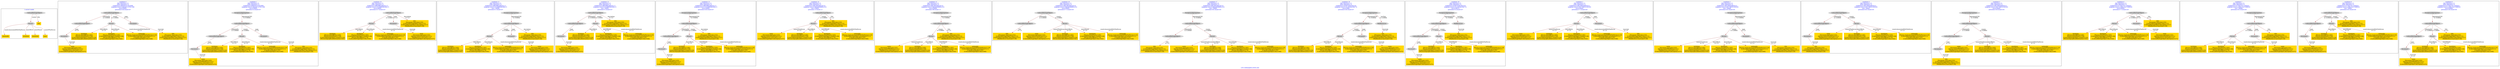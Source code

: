 digraph n0 {
fontcolor="blue"
remincross="true"
label="s18-s-indianapolis-artists.xml"
subgraph cluster_0 {
label="1-correct model"
n2[style="filled",color="white",fillcolor="lightgray",label="CulturalHeritageObject1"];
n3[style="filled",color="white",fillcolor="lightgray",label="Person1"];
n4[shape="plaintext",style="filled",fillcolor="gold",label="title"];
n5[shape="plaintext",style="filled",fillcolor="gold",label="nationality"];
n6[shape="plaintext",style="filled",fillcolor="gold",label="birthDate"];
n7[shape="plaintext",style="filled",fillcolor="gold",label="deathDate"];
n8[shape="plaintext",style="filled",fillcolor="gold",label="name"];
}
subgraph cluster_1 {
label="candidate 0\nlink coherence:1.0\nnode coherence:1.0\nconfidence:0.4936341473433806\nmapping score:0.5645447157811269\ncost:8.99991\n-precision:0.44-recall:0.67"
n10[style="filled",color="white",fillcolor="lightgray",label="CulturalHeritageObject1"];
n11[style="filled",color="white",fillcolor="lightgray",label="CulturalHeritageObject2"];
n12[style="filled",color="white",fillcolor="lightgray",label="Person1"];
n13[style="filled",color="white",fillcolor="lightgray",label="Document1"];
n14[style="filled",color="white",fillcolor="lightgray",label="Document2"];
n15[shape="plaintext",style="filled",fillcolor="gold",label="birthDate\n[Person,dateOfBirth,0.483]\n[Person,dateOfDeath,0.256]\n[CulturalHeritageObject,created,0.219]\n[Person,biographicalInformation,0.041]"];
n16[shape="plaintext",style="filled",fillcolor="gold",label="title\n[Document,classLink,0.355]\n[CulturalHeritageObject,title,0.272]\n[CulturalHeritageObject,description,0.217]\n[WebResource,classLink,0.156]"];
n17[shape="plaintext",style="filled",fillcolor="gold",label="deathDate\n[Person,dateOfDeath,0.482]\n[CulturalHeritageObject,created,0.298]\n[Person,dateOfBirth,0.174]\n[CulturalHeritageObject,title,0.045]"];
n18[shape="plaintext",style="filled",fillcolor="gold",label="name\n[Document,classLink,0.432]\n[Person,nameOfThePerson,0.371]\n[WebResource,classLink,0.122]\n[CulturalHeritageObject,description,0.075]"];
n19[shape="plaintext",style="filled",fillcolor="gold",label="nationality\n[Person,countryAssociatedWithThePerson,0.716]\n[CulturalHeritageObject,provenance,0.117]\n[Concept,prefLabel,0.101]\n[CulturalHeritageObject,title,0.066]"];
}
subgraph cluster_2 {
label="candidate 1\nlink coherence:1.0\nnode coherence:1.0\nconfidence:0.4936341473433806\nmapping score:0.5645447157811269\ncost:9.99985\n-precision:0.4-recall:0.67"
n21[style="filled",color="white",fillcolor="lightgray",label="CulturalHeritageObject1"];
n22[style="filled",color="white",fillcolor="lightgray",label="CulturalHeritageObject2"];
n23[style="filled",color="white",fillcolor="lightgray",label="Person1"];
n24[style="filled",color="white",fillcolor="lightgray",label="Document1"];
n25[style="filled",color="white",fillcolor="lightgray",label="Document2"];
n26[style="filled",color="white",fillcolor="lightgray",label="EuropeanaAggregation1"];
n27[shape="plaintext",style="filled",fillcolor="gold",label="birthDate\n[Person,dateOfBirth,0.483]\n[Person,dateOfDeath,0.256]\n[CulturalHeritageObject,created,0.219]\n[Person,biographicalInformation,0.041]"];
n28[shape="plaintext",style="filled",fillcolor="gold",label="title\n[Document,classLink,0.355]\n[CulturalHeritageObject,title,0.272]\n[CulturalHeritageObject,description,0.217]\n[WebResource,classLink,0.156]"];
n29[shape="plaintext",style="filled",fillcolor="gold",label="deathDate\n[Person,dateOfDeath,0.482]\n[CulturalHeritageObject,created,0.298]\n[Person,dateOfBirth,0.174]\n[CulturalHeritageObject,title,0.045]"];
n30[shape="plaintext",style="filled",fillcolor="gold",label="name\n[Document,classLink,0.432]\n[Person,nameOfThePerson,0.371]\n[WebResource,classLink,0.122]\n[CulturalHeritageObject,description,0.075]"];
n31[shape="plaintext",style="filled",fillcolor="gold",label="nationality\n[Person,countryAssociatedWithThePerson,0.716]\n[CulturalHeritageObject,provenance,0.117]\n[Concept,prefLabel,0.101]\n[CulturalHeritageObject,title,0.066]"];
}
subgraph cluster_3 {
label="candidate 10\nlink coherence:1.0\nnode coherence:1.0\nconfidence:0.46616981409191177\nmapping score:0.5553899380306372\ncost:6.99992\n-precision:0.57-recall:0.67"
n33[style="filled",color="white",fillcolor="lightgray",label="CulturalHeritageObject1"];
n34[style="filled",color="white",fillcolor="lightgray",label="Person1"];
n35[style="filled",color="white",fillcolor="lightgray",label="Document1"];
n36[shape="plaintext",style="filled",fillcolor="gold",label="title\n[Document,classLink,0.355]\n[CulturalHeritageObject,title,0.272]\n[CulturalHeritageObject,description,0.217]\n[WebResource,classLink,0.156]"];
n37[shape="plaintext",style="filled",fillcolor="gold",label="birthDate\n[Person,dateOfBirth,0.483]\n[Person,dateOfDeath,0.256]\n[CulturalHeritageObject,created,0.219]\n[Person,biographicalInformation,0.041]"];
n38[shape="plaintext",style="filled",fillcolor="gold",label="name\n[Document,classLink,0.432]\n[Person,nameOfThePerson,0.371]\n[WebResource,classLink,0.122]\n[CulturalHeritageObject,description,0.075]"];
n39[shape="plaintext",style="filled",fillcolor="gold",label="deathDate\n[Person,dateOfDeath,0.482]\n[CulturalHeritageObject,created,0.298]\n[Person,dateOfBirth,0.174]\n[CulturalHeritageObject,title,0.045]"];
n40[shape="plaintext",style="filled",fillcolor="gold",label="nationality\n[Person,countryAssociatedWithThePerson,0.716]\n[CulturalHeritageObject,provenance,0.117]\n[Concept,prefLabel,0.101]\n[CulturalHeritageObject,title,0.066]"];
}
subgraph cluster_4 {
label="candidate 11\nlink coherence:1.0\nnode coherence:1.0\nconfidence:0.46616981409191177\nmapping score:0.5553899380306372\ncost:7.99986\n-precision:0.5-recall:0.67"
n42[style="filled",color="white",fillcolor="lightgray",label="CulturalHeritageObject1"];
n43[style="filled",color="white",fillcolor="lightgray",label="Person1"];
n44[style="filled",color="white",fillcolor="lightgray",label="Document1"];
n45[style="filled",color="white",fillcolor="lightgray",label="EuropeanaAggregation1"];
n46[shape="plaintext",style="filled",fillcolor="gold",label="title\n[Document,classLink,0.355]\n[CulturalHeritageObject,title,0.272]\n[CulturalHeritageObject,description,0.217]\n[WebResource,classLink,0.156]"];
n47[shape="plaintext",style="filled",fillcolor="gold",label="birthDate\n[Person,dateOfBirth,0.483]\n[Person,dateOfDeath,0.256]\n[CulturalHeritageObject,created,0.219]\n[Person,biographicalInformation,0.041]"];
n48[shape="plaintext",style="filled",fillcolor="gold",label="name\n[Document,classLink,0.432]\n[Person,nameOfThePerson,0.371]\n[WebResource,classLink,0.122]\n[CulturalHeritageObject,description,0.075]"];
n49[shape="plaintext",style="filled",fillcolor="gold",label="deathDate\n[Person,dateOfDeath,0.482]\n[CulturalHeritageObject,created,0.298]\n[Person,dateOfBirth,0.174]\n[CulturalHeritageObject,title,0.045]"];
n50[shape="plaintext",style="filled",fillcolor="gold",label="nationality\n[Person,countryAssociatedWithThePerson,0.716]\n[CulturalHeritageObject,provenance,0.117]\n[Concept,prefLabel,0.101]\n[CulturalHeritageObject,title,0.066]"];
}
subgraph cluster_5 {
label="candidate 12\nlink coherence:1.0\nnode coherence:1.0\nconfidence:0.46616981409191177\nmapping score:0.5553899380306372\ncost:7.99991\n-precision:0.5-recall:0.67"
n52[style="filled",color="white",fillcolor="lightgray",label="CulturalHeritageObject1"];
n53[style="filled",color="white",fillcolor="lightgray",label="CulturalHeritageObject2"];
n54[style="filled",color="white",fillcolor="lightgray",label="Person1"];
n55[style="filled",color="white",fillcolor="lightgray",label="Document2"];
n56[shape="plaintext",style="filled",fillcolor="gold",label="title\n[Document,classLink,0.355]\n[CulturalHeritageObject,title,0.272]\n[CulturalHeritageObject,description,0.217]\n[WebResource,classLink,0.156]"];
n57[shape="plaintext",style="filled",fillcolor="gold",label="birthDate\n[Person,dateOfBirth,0.483]\n[Person,dateOfDeath,0.256]\n[CulturalHeritageObject,created,0.219]\n[Person,biographicalInformation,0.041]"];
n58[shape="plaintext",style="filled",fillcolor="gold",label="deathDate\n[Person,dateOfDeath,0.482]\n[CulturalHeritageObject,created,0.298]\n[Person,dateOfBirth,0.174]\n[CulturalHeritageObject,title,0.045]"];
n59[shape="plaintext",style="filled",fillcolor="gold",label="name\n[Document,classLink,0.432]\n[Person,nameOfThePerson,0.371]\n[WebResource,classLink,0.122]\n[CulturalHeritageObject,description,0.075]"];
n60[shape="plaintext",style="filled",fillcolor="gold",label="nationality\n[Person,countryAssociatedWithThePerson,0.716]\n[CulturalHeritageObject,provenance,0.117]\n[Concept,prefLabel,0.101]\n[CulturalHeritageObject,title,0.066]"];
}
subgraph cluster_6 {
label="candidate 13\nlink coherence:1.0\nnode coherence:1.0\nconfidence:0.46616981409191177\nmapping score:0.5553899380306372\ncost:8.99985\n-precision:0.44-recall:0.67"
n62[style="filled",color="white",fillcolor="lightgray",label="CulturalHeritageObject1"];
n63[style="filled",color="white",fillcolor="lightgray",label="CulturalHeritageObject2"];
n64[style="filled",color="white",fillcolor="lightgray",label="Person1"];
n65[style="filled",color="white",fillcolor="lightgray",label="Document2"];
n66[style="filled",color="white",fillcolor="lightgray",label="EuropeanaAggregation1"];
n67[shape="plaintext",style="filled",fillcolor="gold",label="title\n[Document,classLink,0.355]\n[CulturalHeritageObject,title,0.272]\n[CulturalHeritageObject,description,0.217]\n[WebResource,classLink,0.156]"];
n68[shape="plaintext",style="filled",fillcolor="gold",label="birthDate\n[Person,dateOfBirth,0.483]\n[Person,dateOfDeath,0.256]\n[CulturalHeritageObject,created,0.219]\n[Person,biographicalInformation,0.041]"];
n69[shape="plaintext",style="filled",fillcolor="gold",label="deathDate\n[Person,dateOfDeath,0.482]\n[CulturalHeritageObject,created,0.298]\n[Person,dateOfBirth,0.174]\n[CulturalHeritageObject,title,0.045]"];
n70[shape="plaintext",style="filled",fillcolor="gold",label="name\n[Document,classLink,0.432]\n[Person,nameOfThePerson,0.371]\n[WebResource,classLink,0.122]\n[CulturalHeritageObject,description,0.075]"];
n71[shape="plaintext",style="filled",fillcolor="gold",label="nationality\n[Person,countryAssociatedWithThePerson,0.716]\n[CulturalHeritageObject,provenance,0.117]\n[Concept,prefLabel,0.101]\n[CulturalHeritageObject,title,0.066]"];
}
subgraph cluster_7 {
label="candidate 14\nlink coherence:1.0\nnode coherence:1.0\nconfidence:0.4647481000556753\nmapping score:0.5882493666852251\ncost:5.99992\n-precision:1.0-recall:1.0"
n73[style="filled",color="white",fillcolor="lightgray",label="CulturalHeritageObject1"];
n74[style="filled",color="white",fillcolor="lightgray",label="Person1"];
n75[shape="plaintext",style="filled",fillcolor="gold",label="name\n[Document,classLink,0.432]\n[Person,nameOfThePerson,0.371]\n[WebResource,classLink,0.122]\n[CulturalHeritageObject,description,0.075]"];
n76[shape="plaintext",style="filled",fillcolor="gold",label="title\n[Document,classLink,0.355]\n[CulturalHeritageObject,title,0.272]\n[CulturalHeritageObject,description,0.217]\n[WebResource,classLink,0.156]"];
n77[shape="plaintext",style="filled",fillcolor="gold",label="birthDate\n[Person,dateOfBirth,0.483]\n[Person,dateOfDeath,0.256]\n[CulturalHeritageObject,created,0.219]\n[Person,biographicalInformation,0.041]"];
n78[shape="plaintext",style="filled",fillcolor="gold",label="deathDate\n[Person,dateOfDeath,0.482]\n[CulturalHeritageObject,created,0.298]\n[Person,dateOfBirth,0.174]\n[CulturalHeritageObject,title,0.045]"];
n79[shape="plaintext",style="filled",fillcolor="gold",label="nationality\n[Person,countryAssociatedWithThePerson,0.716]\n[CulturalHeritageObject,provenance,0.117]\n[Concept,prefLabel,0.101]\n[CulturalHeritageObject,title,0.066]"];
}
subgraph cluster_8 {
label="candidate 15\nlink coherence:1.0\nnode coherence:1.0\nconfidence:0.4647481000556753\nmapping score:0.5882493666852251\ncost:6.99986\n-precision:0.86-recall:1.0"
n81[style="filled",color="white",fillcolor="lightgray",label="CulturalHeritageObject1"];
n82[style="filled",color="white",fillcolor="lightgray",label="Person1"];
n83[style="filled",color="white",fillcolor="lightgray",label="EuropeanaAggregation1"];
n84[shape="plaintext",style="filled",fillcolor="gold",label="name\n[Document,classLink,0.432]\n[Person,nameOfThePerson,0.371]\n[WebResource,classLink,0.122]\n[CulturalHeritageObject,description,0.075]"];
n85[shape="plaintext",style="filled",fillcolor="gold",label="title\n[Document,classLink,0.355]\n[CulturalHeritageObject,title,0.272]\n[CulturalHeritageObject,description,0.217]\n[WebResource,classLink,0.156]"];
n86[shape="plaintext",style="filled",fillcolor="gold",label="birthDate\n[Person,dateOfBirth,0.483]\n[Person,dateOfDeath,0.256]\n[CulturalHeritageObject,created,0.219]\n[Person,biographicalInformation,0.041]"];
n87[shape="plaintext",style="filled",fillcolor="gold",label="deathDate\n[Person,dateOfDeath,0.482]\n[CulturalHeritageObject,created,0.298]\n[Person,dateOfBirth,0.174]\n[CulturalHeritageObject,title,0.045]"];
n88[shape="plaintext",style="filled",fillcolor="gold",label="nationality\n[Person,countryAssociatedWithThePerson,0.716]\n[CulturalHeritageObject,provenance,0.117]\n[Concept,prefLabel,0.101]\n[CulturalHeritageObject,title,0.066]"];
}
subgraph cluster_9 {
label="candidate 16\nlink coherence:1.0\nnode coherence:1.0\nconfidence:0.4647481000556753\nmapping score:0.5882493666852251\ncost:6.99991\n-precision:0.71-recall:0.83"
n90[style="filled",color="white",fillcolor="lightgray",label="CulturalHeritageObject1"];
n91[style="filled",color="white",fillcolor="lightgray",label="CulturalHeritageObject2"];
n92[style="filled",color="white",fillcolor="lightgray",label="Person1"];
n93[shape="plaintext",style="filled",fillcolor="gold",label="name\n[Document,classLink,0.432]\n[Person,nameOfThePerson,0.371]\n[WebResource,classLink,0.122]\n[CulturalHeritageObject,description,0.075]"];
n94[shape="plaintext",style="filled",fillcolor="gold",label="birthDate\n[Person,dateOfBirth,0.483]\n[Person,dateOfDeath,0.256]\n[CulturalHeritageObject,created,0.219]\n[Person,biographicalInformation,0.041]"];
n95[shape="plaintext",style="filled",fillcolor="gold",label="deathDate\n[Person,dateOfDeath,0.482]\n[CulturalHeritageObject,created,0.298]\n[Person,dateOfBirth,0.174]\n[CulturalHeritageObject,title,0.045]"];
n96[shape="plaintext",style="filled",fillcolor="gold",label="title\n[Document,classLink,0.355]\n[CulturalHeritageObject,title,0.272]\n[CulturalHeritageObject,description,0.217]\n[WebResource,classLink,0.156]"];
n97[shape="plaintext",style="filled",fillcolor="gold",label="nationality\n[Person,countryAssociatedWithThePerson,0.716]\n[CulturalHeritageObject,provenance,0.117]\n[Concept,prefLabel,0.101]\n[CulturalHeritageObject,title,0.066]"];
}
subgraph cluster_10 {
label="candidate 17\nlink coherence:1.0\nnode coherence:1.0\nconfidence:0.4647481000556753\nmapping score:0.5882493666852251\ncost:7.99985\n-precision:0.62-recall:0.83"
n99[style="filled",color="white",fillcolor="lightgray",label="CulturalHeritageObject1"];
n100[style="filled",color="white",fillcolor="lightgray",label="CulturalHeritageObject2"];
n101[style="filled",color="white",fillcolor="lightgray",label="Person1"];
n102[style="filled",color="white",fillcolor="lightgray",label="EuropeanaAggregation1"];
n103[shape="plaintext",style="filled",fillcolor="gold",label="name\n[Document,classLink,0.432]\n[Person,nameOfThePerson,0.371]\n[WebResource,classLink,0.122]\n[CulturalHeritageObject,description,0.075]"];
n104[shape="plaintext",style="filled",fillcolor="gold",label="birthDate\n[Person,dateOfBirth,0.483]\n[Person,dateOfDeath,0.256]\n[CulturalHeritageObject,created,0.219]\n[Person,biographicalInformation,0.041]"];
n105[shape="plaintext",style="filled",fillcolor="gold",label="deathDate\n[Person,dateOfDeath,0.482]\n[CulturalHeritageObject,created,0.298]\n[Person,dateOfBirth,0.174]\n[CulturalHeritageObject,title,0.045]"];
n106[shape="plaintext",style="filled",fillcolor="gold",label="title\n[Document,classLink,0.355]\n[CulturalHeritageObject,title,0.272]\n[CulturalHeritageObject,description,0.217]\n[WebResource,classLink,0.156]"];
n107[shape="plaintext",style="filled",fillcolor="gold",label="nationality\n[Person,countryAssociatedWithThePerson,0.716]\n[CulturalHeritageObject,provenance,0.117]\n[Concept,prefLabel,0.101]\n[CulturalHeritageObject,title,0.066]"];
}
subgraph cluster_11 {
label="candidate 18\nlink coherence:1.0\nnode coherence:1.0\nconfidence:0.4538732467943218\nmapping score:0.551291082264774\ncost:8.9998\n-precision:0.44-recall:0.67"
n109[style="filled",color="white",fillcolor="lightgray",label="CulturalHeritageObject1"];
n110[style="filled",color="white",fillcolor="lightgray",label="Person1"];
n111[style="filled",color="white",fillcolor="lightgray",label="Document1"];
n112[style="filled",color="white",fillcolor="lightgray",label="EuropeanaAggregation1"];
n113[style="filled",color="white",fillcolor="lightgray",label="WebResource1"];
n114[shape="plaintext",style="filled",fillcolor="gold",label="birthDate\n[Person,dateOfBirth,0.483]\n[Person,dateOfDeath,0.256]\n[CulturalHeritageObject,created,0.219]\n[Person,biographicalInformation,0.041]"];
n115[shape="plaintext",style="filled",fillcolor="gold",label="title\n[Document,classLink,0.355]\n[CulturalHeritageObject,title,0.272]\n[CulturalHeritageObject,description,0.217]\n[WebResource,classLink,0.156]"];
n116[shape="plaintext",style="filled",fillcolor="gold",label="name\n[Document,classLink,0.432]\n[Person,nameOfThePerson,0.371]\n[WebResource,classLink,0.122]\n[CulturalHeritageObject,description,0.075]"];
n117[shape="plaintext",style="filled",fillcolor="gold",label="deathDate\n[Person,dateOfDeath,0.482]\n[CulturalHeritageObject,created,0.298]\n[Person,dateOfBirth,0.174]\n[CulturalHeritageObject,title,0.045]"];
n118[shape="plaintext",style="filled",fillcolor="gold",label="nationality\n[Person,countryAssociatedWithThePerson,0.716]\n[CulturalHeritageObject,provenance,0.117]\n[Concept,prefLabel,0.101]\n[CulturalHeritageObject,title,0.066]"];
}
subgraph cluster_12 {
label="candidate 19\nlink coherence:1.0\nnode coherence:1.0\nconfidence:0.4538732467943218\nmapping score:0.551291082264774\ncost:9.99979\n-precision:0.4-recall:0.67"
n120[style="filled",color="white",fillcolor="lightgray",label="CulturalHeritageObject1"];
n121[style="filled",color="white",fillcolor="lightgray",label="CulturalHeritageObject2"];
n122[style="filled",color="white",fillcolor="lightgray",label="Person1"];
n123[style="filled",color="white",fillcolor="lightgray",label="Document2"];
n124[style="filled",color="white",fillcolor="lightgray",label="EuropeanaAggregation1"];
n125[style="filled",color="white",fillcolor="lightgray",label="WebResource1"];
n126[shape="plaintext",style="filled",fillcolor="gold",label="birthDate\n[Person,dateOfBirth,0.483]\n[Person,dateOfDeath,0.256]\n[CulturalHeritageObject,created,0.219]\n[Person,biographicalInformation,0.041]"];
n127[shape="plaintext",style="filled",fillcolor="gold",label="title\n[Document,classLink,0.355]\n[CulturalHeritageObject,title,0.272]\n[CulturalHeritageObject,description,0.217]\n[WebResource,classLink,0.156]"];
n128[shape="plaintext",style="filled",fillcolor="gold",label="deathDate\n[Person,dateOfDeath,0.482]\n[CulturalHeritageObject,created,0.298]\n[Person,dateOfBirth,0.174]\n[CulturalHeritageObject,title,0.045]"];
n129[shape="plaintext",style="filled",fillcolor="gold",label="name\n[Document,classLink,0.432]\n[Person,nameOfThePerson,0.371]\n[WebResource,classLink,0.122]\n[CulturalHeritageObject,description,0.075]"];
n130[shape="plaintext",style="filled",fillcolor="gold",label="nationality\n[Person,countryAssociatedWithThePerson,0.716]\n[CulturalHeritageObject,provenance,0.117]\n[Concept,prefLabel,0.101]\n[CulturalHeritageObject,title,0.066]"];
}
subgraph cluster_13 {
label="candidate 2\nlink coherence:1.0\nnode coherence:1.0\nconfidence:0.4813365056850515\nmapping score:0.5937788352283505\ncost:6.99992\n-precision:0.71-recall:0.83"
n132[style="filled",color="white",fillcolor="lightgray",label="CulturalHeritageObject1"];
n133[style="filled",color="white",fillcolor="lightgray",label="Person1"];
n134[style="filled",color="white",fillcolor="lightgray",label="Document1"];
n135[shape="plaintext",style="filled",fillcolor="gold",label="name\n[Document,classLink,0.432]\n[Person,nameOfThePerson,0.371]\n[WebResource,classLink,0.122]\n[CulturalHeritageObject,description,0.075]"];
n136[shape="plaintext",style="filled",fillcolor="gold",label="birthDate\n[Person,dateOfBirth,0.483]\n[Person,dateOfDeath,0.256]\n[CulturalHeritageObject,created,0.219]\n[Person,biographicalInformation,0.041]"];
n137[shape="plaintext",style="filled",fillcolor="gold",label="title\n[Document,classLink,0.355]\n[CulturalHeritageObject,title,0.272]\n[CulturalHeritageObject,description,0.217]\n[WebResource,classLink,0.156]"];
n138[shape="plaintext",style="filled",fillcolor="gold",label="deathDate\n[Person,dateOfDeath,0.482]\n[CulturalHeritageObject,created,0.298]\n[Person,dateOfBirth,0.174]\n[CulturalHeritageObject,title,0.045]"];
n139[shape="plaintext",style="filled",fillcolor="gold",label="nationality\n[Person,countryAssociatedWithThePerson,0.716]\n[CulturalHeritageObject,provenance,0.117]\n[Concept,prefLabel,0.101]\n[CulturalHeritageObject,title,0.066]"];
}
subgraph cluster_14 {
label="candidate 3\nlink coherence:1.0\nnode coherence:1.0\nconfidence:0.4813365056850515\nmapping score:0.5937788352283505\ncost:7.99986\n-precision:0.62-recall:0.83"
n141[style="filled",color="white",fillcolor="lightgray",label="CulturalHeritageObject1"];
n142[style="filled",color="white",fillcolor="lightgray",label="Person1"];
n143[style="filled",color="white",fillcolor="lightgray",label="Document1"];
n144[style="filled",color="white",fillcolor="lightgray",label="EuropeanaAggregation1"];
n145[shape="plaintext",style="filled",fillcolor="gold",label="name\n[Document,classLink,0.432]\n[Person,nameOfThePerson,0.371]\n[WebResource,classLink,0.122]\n[CulturalHeritageObject,description,0.075]"];
n146[shape="plaintext",style="filled",fillcolor="gold",label="birthDate\n[Person,dateOfBirth,0.483]\n[Person,dateOfDeath,0.256]\n[CulturalHeritageObject,created,0.219]\n[Person,biographicalInformation,0.041]"];
n147[shape="plaintext",style="filled",fillcolor="gold",label="title\n[Document,classLink,0.355]\n[CulturalHeritageObject,title,0.272]\n[CulturalHeritageObject,description,0.217]\n[WebResource,classLink,0.156]"];
n148[shape="plaintext",style="filled",fillcolor="gold",label="deathDate\n[Person,dateOfDeath,0.482]\n[CulturalHeritageObject,created,0.298]\n[Person,dateOfBirth,0.174]\n[CulturalHeritageObject,title,0.045]"];
n149[shape="plaintext",style="filled",fillcolor="gold",label="nationality\n[Person,countryAssociatedWithThePerson,0.716]\n[CulturalHeritageObject,provenance,0.117]\n[Concept,prefLabel,0.101]\n[CulturalHeritageObject,title,0.066]"];
}
subgraph cluster_15 {
label="candidate 4\nlink coherence:1.0\nnode coherence:1.0\nconfidence:0.4813365056850515\nmapping score:0.5937788352283505\ncost:7.99991\n-precision:0.62-recall:0.83"
n151[style="filled",color="white",fillcolor="lightgray",label="CulturalHeritageObject1"];
n152[style="filled",color="white",fillcolor="lightgray",label="CulturalHeritageObject2"];
n153[style="filled",color="white",fillcolor="lightgray",label="Person1"];
n154[style="filled",color="white",fillcolor="lightgray",label="Document2"];
n155[shape="plaintext",style="filled",fillcolor="gold",label="name\n[Document,classLink,0.432]\n[Person,nameOfThePerson,0.371]\n[WebResource,classLink,0.122]\n[CulturalHeritageObject,description,0.075]"];
n156[shape="plaintext",style="filled",fillcolor="gold",label="birthDate\n[Person,dateOfBirth,0.483]\n[Person,dateOfDeath,0.256]\n[CulturalHeritageObject,created,0.219]\n[Person,biographicalInformation,0.041]"];
n157[shape="plaintext",style="filled",fillcolor="gold",label="deathDate\n[Person,dateOfDeath,0.482]\n[CulturalHeritageObject,created,0.298]\n[Person,dateOfBirth,0.174]\n[CulturalHeritageObject,title,0.045]"];
n158[shape="plaintext",style="filled",fillcolor="gold",label="title\n[Document,classLink,0.355]\n[CulturalHeritageObject,title,0.272]\n[CulturalHeritageObject,description,0.217]\n[WebResource,classLink,0.156]"];
n159[shape="plaintext",style="filled",fillcolor="gold",label="nationality\n[Person,countryAssociatedWithThePerson,0.716]\n[CulturalHeritageObject,provenance,0.117]\n[Concept,prefLabel,0.101]\n[CulturalHeritageObject,title,0.066]"];
}
subgraph cluster_16 {
label="candidate 5\nlink coherence:1.0\nnode coherence:1.0\nconfidence:0.4813365056850515\nmapping score:0.5937788352283505\ncost:8.99985\n-precision:0.56-recall:0.83"
n161[style="filled",color="white",fillcolor="lightgray",label="CulturalHeritageObject1"];
n162[style="filled",color="white",fillcolor="lightgray",label="CulturalHeritageObject2"];
n163[style="filled",color="white",fillcolor="lightgray",label="Person1"];
n164[style="filled",color="white",fillcolor="lightgray",label="Document2"];
n165[style="filled",color="white",fillcolor="lightgray",label="EuropeanaAggregation1"];
n166[shape="plaintext",style="filled",fillcolor="gold",label="name\n[Document,classLink,0.432]\n[Person,nameOfThePerson,0.371]\n[WebResource,classLink,0.122]\n[CulturalHeritageObject,description,0.075]"];
n167[shape="plaintext",style="filled",fillcolor="gold",label="birthDate\n[Person,dateOfBirth,0.483]\n[Person,dateOfDeath,0.256]\n[CulturalHeritageObject,created,0.219]\n[Person,biographicalInformation,0.041]"];
n168[shape="plaintext",style="filled",fillcolor="gold",label="deathDate\n[Person,dateOfDeath,0.482]\n[CulturalHeritageObject,created,0.298]\n[Person,dateOfBirth,0.174]\n[CulturalHeritageObject,title,0.045]"];
n169[shape="plaintext",style="filled",fillcolor="gold",label="title\n[Document,classLink,0.355]\n[CulturalHeritageObject,title,0.272]\n[CulturalHeritageObject,description,0.217]\n[WebResource,classLink,0.156]"];
n170[shape="plaintext",style="filled",fillcolor="gold",label="nationality\n[Person,countryAssociatedWithThePerson,0.716]\n[CulturalHeritageObject,provenance,0.117]\n[Concept,prefLabel,0.101]\n[CulturalHeritageObject,title,0.066]"];
}
subgraph cluster_17 {
label="candidate 6\nlink coherence:1.0\nnode coherence:1.0\nconfidence:0.47704574171400455\nmapping score:0.5590152472380016\ncost:6.99992\n-precision:0.71-recall:0.83"
n172[style="filled",color="white",fillcolor="lightgray",label="CulturalHeritageObject1"];
n173[style="filled",color="white",fillcolor="lightgray",label="Person1"];
n174[style="filled",color="white",fillcolor="lightgray",label="Document1"];
n175[shape="plaintext",style="filled",fillcolor="gold",label="title\n[Document,classLink,0.355]\n[CulturalHeritageObject,title,0.272]\n[CulturalHeritageObject,description,0.217]\n[WebResource,classLink,0.156]"];
n176[shape="plaintext",style="filled",fillcolor="gold",label="birthDate\n[Person,dateOfBirth,0.483]\n[Person,dateOfDeath,0.256]\n[CulturalHeritageObject,created,0.219]\n[Person,biographicalInformation,0.041]"];
n177[shape="plaintext",style="filled",fillcolor="gold",label="name\n[Document,classLink,0.432]\n[Person,nameOfThePerson,0.371]\n[WebResource,classLink,0.122]\n[CulturalHeritageObject,description,0.075]"];
n178[shape="plaintext",style="filled",fillcolor="gold",label="deathDate\n[Person,dateOfDeath,0.482]\n[CulturalHeritageObject,created,0.298]\n[Person,dateOfBirth,0.174]\n[CulturalHeritageObject,title,0.045]"];
n179[shape="plaintext",style="filled",fillcolor="gold",label="nationality\n[Person,countryAssociatedWithThePerson,0.716]\n[CulturalHeritageObject,provenance,0.117]\n[Concept,prefLabel,0.101]\n[CulturalHeritageObject,title,0.066]"];
}
subgraph cluster_18 {
label="candidate 7\nlink coherence:1.0\nnode coherence:1.0\nconfidence:0.47704574171400455\nmapping score:0.5590152472380016\ncost:7.99986\n-precision:0.62-recall:0.83"
n181[style="filled",color="white",fillcolor="lightgray",label="CulturalHeritageObject1"];
n182[style="filled",color="white",fillcolor="lightgray",label="Person1"];
n183[style="filled",color="white",fillcolor="lightgray",label="Document1"];
n184[style="filled",color="white",fillcolor="lightgray",label="EuropeanaAggregation1"];
n185[shape="plaintext",style="filled",fillcolor="gold",label="title\n[Document,classLink,0.355]\n[CulturalHeritageObject,title,0.272]\n[CulturalHeritageObject,description,0.217]\n[WebResource,classLink,0.156]"];
n186[shape="plaintext",style="filled",fillcolor="gold",label="birthDate\n[Person,dateOfBirth,0.483]\n[Person,dateOfDeath,0.256]\n[CulturalHeritageObject,created,0.219]\n[Person,biographicalInformation,0.041]"];
n187[shape="plaintext",style="filled",fillcolor="gold",label="name\n[Document,classLink,0.432]\n[Person,nameOfThePerson,0.371]\n[WebResource,classLink,0.122]\n[CulturalHeritageObject,description,0.075]"];
n188[shape="plaintext",style="filled",fillcolor="gold",label="deathDate\n[Person,dateOfDeath,0.482]\n[CulturalHeritageObject,created,0.298]\n[Person,dateOfBirth,0.174]\n[CulturalHeritageObject,title,0.045]"];
n189[shape="plaintext",style="filled",fillcolor="gold",label="nationality\n[Person,countryAssociatedWithThePerson,0.716]\n[CulturalHeritageObject,provenance,0.117]\n[Concept,prefLabel,0.101]\n[CulturalHeritageObject,title,0.066]"];
}
subgraph cluster_19 {
label="candidate 8\nlink coherence:1.0\nnode coherence:1.0\nconfidence:0.47704574171400455\nmapping score:0.5590152472380016\ncost:7.99991\n-precision:0.62-recall:0.83"
n191[style="filled",color="white",fillcolor="lightgray",label="CulturalHeritageObject1"];
n192[style="filled",color="white",fillcolor="lightgray",label="CulturalHeritageObject2"];
n193[style="filled",color="white",fillcolor="lightgray",label="Person1"];
n194[style="filled",color="white",fillcolor="lightgray",label="Document2"];
n195[shape="plaintext",style="filled",fillcolor="gold",label="title\n[Document,classLink,0.355]\n[CulturalHeritageObject,title,0.272]\n[CulturalHeritageObject,description,0.217]\n[WebResource,classLink,0.156]"];
n196[shape="plaintext",style="filled",fillcolor="gold",label="birthDate\n[Person,dateOfBirth,0.483]\n[Person,dateOfDeath,0.256]\n[CulturalHeritageObject,created,0.219]\n[Person,biographicalInformation,0.041]"];
n197[shape="plaintext",style="filled",fillcolor="gold",label="deathDate\n[Person,dateOfDeath,0.482]\n[CulturalHeritageObject,created,0.298]\n[Person,dateOfBirth,0.174]\n[CulturalHeritageObject,title,0.045]"];
n198[shape="plaintext",style="filled",fillcolor="gold",label="name\n[Document,classLink,0.432]\n[Person,nameOfThePerson,0.371]\n[WebResource,classLink,0.122]\n[CulturalHeritageObject,description,0.075]"];
n199[shape="plaintext",style="filled",fillcolor="gold",label="nationality\n[Person,countryAssociatedWithThePerson,0.716]\n[CulturalHeritageObject,provenance,0.117]\n[Concept,prefLabel,0.101]\n[CulturalHeritageObject,title,0.066]"];
}
subgraph cluster_20 {
label="candidate 9\nlink coherence:1.0\nnode coherence:1.0\nconfidence:0.47704574171400455\nmapping score:0.5590152472380016\ncost:8.99985\n-precision:0.56-recall:0.83"
n201[style="filled",color="white",fillcolor="lightgray",label="CulturalHeritageObject1"];
n202[style="filled",color="white",fillcolor="lightgray",label="CulturalHeritageObject2"];
n203[style="filled",color="white",fillcolor="lightgray",label="Person1"];
n204[style="filled",color="white",fillcolor="lightgray",label="Document2"];
n205[style="filled",color="white",fillcolor="lightgray",label="EuropeanaAggregation1"];
n206[shape="plaintext",style="filled",fillcolor="gold",label="title\n[Document,classLink,0.355]\n[CulturalHeritageObject,title,0.272]\n[CulturalHeritageObject,description,0.217]\n[WebResource,classLink,0.156]"];
n207[shape="plaintext",style="filled",fillcolor="gold",label="birthDate\n[Person,dateOfBirth,0.483]\n[Person,dateOfDeath,0.256]\n[CulturalHeritageObject,created,0.219]\n[Person,biographicalInformation,0.041]"];
n208[shape="plaintext",style="filled",fillcolor="gold",label="deathDate\n[Person,dateOfDeath,0.482]\n[CulturalHeritageObject,created,0.298]\n[Person,dateOfBirth,0.174]\n[CulturalHeritageObject,title,0.045]"];
n209[shape="plaintext",style="filled",fillcolor="gold",label="name\n[Document,classLink,0.432]\n[Person,nameOfThePerson,0.371]\n[WebResource,classLink,0.122]\n[CulturalHeritageObject,description,0.075]"];
n210[shape="plaintext",style="filled",fillcolor="gold",label="nationality\n[Person,countryAssociatedWithThePerson,0.716]\n[CulturalHeritageObject,provenance,0.117]\n[Concept,prefLabel,0.101]\n[CulturalHeritageObject,title,0.066]"];
}
n2 -> n3[color="brown",fontcolor="black",label="creator"]
n2 -> n4[color="brown",fontcolor="black",label="title"]
n3 -> n5[color="brown",fontcolor="black",label="countryAssociatedWithThePerson"]
n3 -> n6[color="brown",fontcolor="black",label="dateOfBirth"]
n3 -> n7[color="brown",fontcolor="black",label="dateOfDeath"]
n3 -> n8[color="brown",fontcolor="black",label="nameOfThePerson"]
n10 -> n11[color="brown",fontcolor="black",label="isRelatedTo\nw=0.99999"]
n10 -> n12[color="brown",fontcolor="black",label="creator\nw=0.99992"]
n10 -> n13[color="brown",fontcolor="black",label="page\nw=1.0"]
n11 -> n14[color="brown",fontcolor="black",label="page\nw=1.0"]
n12 -> n15[color="brown",fontcolor="black",label="dateOfBirth\nw=1.0"]
n13 -> n16[color="brown",fontcolor="black",label="classLink\nw=1.0"]
n12 -> n17[color="brown",fontcolor="black",label="dateOfDeath\nw=1.0"]
n14 -> n18[color="brown",fontcolor="black",label="classLink\nw=1.0"]
n12 -> n19[color="brown",fontcolor="black",label="countryAssociatedWithThePerson\nw=1.0"]
n21 -> n22[color="brown",fontcolor="black",label="isRelatedTo\nw=0.99999"]
n21 -> n23[color="brown",fontcolor="black",label="creator\nw=0.99992"]
n21 -> n24[color="brown",fontcolor="black",label="page\nw=1.0"]
n22 -> n25[color="brown",fontcolor="black",label="page\nw=1.0"]
n26 -> n21[color="brown",fontcolor="black",label="aggregatedCHO\nw=0.99994"]
n23 -> n27[color="brown",fontcolor="black",label="dateOfBirth\nw=1.0"]
n24 -> n28[color="brown",fontcolor="black",label="classLink\nw=1.0"]
n23 -> n29[color="brown",fontcolor="black",label="dateOfDeath\nw=1.0"]
n25 -> n30[color="brown",fontcolor="black",label="classLink\nw=1.0"]
n23 -> n31[color="brown",fontcolor="black",label="countryAssociatedWithThePerson\nw=1.0"]
n33 -> n34[color="brown",fontcolor="black",label="creator\nw=0.99992"]
n33 -> n35[color="brown",fontcolor="black",label="page\nw=1.0"]
n33 -> n36[color="brown",fontcolor="black",label="description\nw=1.0"]
n34 -> n37[color="brown",fontcolor="black",label="dateOfBirth\nw=1.0"]
n35 -> n38[color="brown",fontcolor="black",label="classLink\nw=1.0"]
n34 -> n39[color="brown",fontcolor="black",label="dateOfDeath\nw=1.0"]
n34 -> n40[color="brown",fontcolor="black",label="countryAssociatedWithThePerson\nw=1.0"]
n42 -> n43[color="brown",fontcolor="black",label="creator\nw=0.99992"]
n42 -> n44[color="brown",fontcolor="black",label="page\nw=1.0"]
n45 -> n42[color="brown",fontcolor="black",label="aggregatedCHO\nw=0.99994"]
n42 -> n46[color="brown",fontcolor="black",label="description\nw=1.0"]
n43 -> n47[color="brown",fontcolor="black",label="dateOfBirth\nw=1.0"]
n44 -> n48[color="brown",fontcolor="black",label="classLink\nw=1.0"]
n43 -> n49[color="brown",fontcolor="black",label="dateOfDeath\nw=1.0"]
n43 -> n50[color="brown",fontcolor="black",label="countryAssociatedWithThePerson\nw=1.0"]
n52 -> n53[color="brown",fontcolor="black",label="isRelatedTo\nw=0.99999"]
n52 -> n54[color="brown",fontcolor="black",label="creator\nw=0.99992"]
n53 -> n55[color="brown",fontcolor="black",label="page\nw=1.0"]
n52 -> n56[color="brown",fontcolor="black",label="description\nw=1.0"]
n54 -> n57[color="brown",fontcolor="black",label="dateOfBirth\nw=1.0"]
n54 -> n58[color="brown",fontcolor="black",label="dateOfDeath\nw=1.0"]
n55 -> n59[color="brown",fontcolor="black",label="classLink\nw=1.0"]
n54 -> n60[color="brown",fontcolor="black",label="countryAssociatedWithThePerson\nw=1.0"]
n62 -> n63[color="brown",fontcolor="black",label="isRelatedTo\nw=0.99999"]
n62 -> n64[color="brown",fontcolor="black",label="creator\nw=0.99992"]
n63 -> n65[color="brown",fontcolor="black",label="page\nw=1.0"]
n66 -> n62[color="brown",fontcolor="black",label="aggregatedCHO\nw=0.99994"]
n62 -> n67[color="brown",fontcolor="black",label="description\nw=1.0"]
n64 -> n68[color="brown",fontcolor="black",label="dateOfBirth\nw=1.0"]
n64 -> n69[color="brown",fontcolor="black",label="dateOfDeath\nw=1.0"]
n65 -> n70[color="brown",fontcolor="black",label="classLink\nw=1.0"]
n64 -> n71[color="brown",fontcolor="black",label="countryAssociatedWithThePerson\nw=1.0"]
n73 -> n74[color="brown",fontcolor="black",label="creator\nw=0.99992"]
n74 -> n75[color="brown",fontcolor="black",label="nameOfThePerson\nw=1.0"]
n73 -> n76[color="brown",fontcolor="black",label="title\nw=1.0"]
n74 -> n77[color="brown",fontcolor="black",label="dateOfBirth\nw=1.0"]
n74 -> n78[color="brown",fontcolor="black",label="dateOfDeath\nw=1.0"]
n74 -> n79[color="brown",fontcolor="black",label="countryAssociatedWithThePerson\nw=1.0"]
n81 -> n82[color="brown",fontcolor="black",label="creator\nw=0.99992"]
n83 -> n81[color="brown",fontcolor="black",label="aggregatedCHO\nw=0.99994"]
n82 -> n84[color="brown",fontcolor="black",label="nameOfThePerson\nw=1.0"]
n81 -> n85[color="brown",fontcolor="black",label="title\nw=1.0"]
n82 -> n86[color="brown",fontcolor="black",label="dateOfBirth\nw=1.0"]
n82 -> n87[color="brown",fontcolor="black",label="dateOfDeath\nw=1.0"]
n82 -> n88[color="brown",fontcolor="black",label="countryAssociatedWithThePerson\nw=1.0"]
n90 -> n91[color="brown",fontcolor="black",label="isRelatedTo\nw=0.99999"]
n90 -> n92[color="brown",fontcolor="black",label="creator\nw=0.99992"]
n92 -> n93[color="brown",fontcolor="black",label="nameOfThePerson\nw=1.0"]
n92 -> n94[color="brown",fontcolor="black",label="dateOfBirth\nw=1.0"]
n92 -> n95[color="brown",fontcolor="black",label="dateOfDeath\nw=1.0"]
n91 -> n96[color="brown",fontcolor="black",label="title\nw=1.0"]
n92 -> n97[color="brown",fontcolor="black",label="countryAssociatedWithThePerson\nw=1.0"]
n99 -> n100[color="brown",fontcolor="black",label="isRelatedTo\nw=0.99999"]
n99 -> n101[color="brown",fontcolor="black",label="creator\nw=0.99992"]
n102 -> n99[color="brown",fontcolor="black",label="aggregatedCHO\nw=0.99994"]
n101 -> n103[color="brown",fontcolor="black",label="nameOfThePerson\nw=1.0"]
n101 -> n104[color="brown",fontcolor="black",label="dateOfBirth\nw=1.0"]
n101 -> n105[color="brown",fontcolor="black",label="dateOfDeath\nw=1.0"]
n100 -> n106[color="brown",fontcolor="black",label="title\nw=1.0"]
n101 -> n107[color="brown",fontcolor="black",label="countryAssociatedWithThePerson\nw=1.0"]
n109 -> n110[color="brown",fontcolor="black",label="creator\nw=0.99992"]
n109 -> n111[color="brown",fontcolor="black",label="page\nw=1.0"]
n112 -> n109[color="brown",fontcolor="black",label="aggregatedCHO\nw=0.99994"]
n112 -> n113[color="brown",fontcolor="black",label="hasView\nw=0.99994"]
n110 -> n114[color="brown",fontcolor="black",label="dateOfBirth\nw=1.0"]
n113 -> n115[color="brown",fontcolor="black",label="classLink\nw=1.0"]
n111 -> n116[color="brown",fontcolor="black",label="classLink\nw=1.0"]
n110 -> n117[color="brown",fontcolor="black",label="dateOfDeath\nw=1.0"]
n110 -> n118[color="brown",fontcolor="black",label="countryAssociatedWithThePerson\nw=1.0"]
n120 -> n121[color="brown",fontcolor="black",label="isRelatedTo\nw=0.99999"]
n120 -> n122[color="brown",fontcolor="black",label="creator\nw=0.99992"]
n121 -> n123[color="brown",fontcolor="black",label="page\nw=1.0"]
n124 -> n120[color="brown",fontcolor="black",label="aggregatedCHO\nw=0.99994"]
n124 -> n125[color="brown",fontcolor="black",label="hasView\nw=0.99994"]
n122 -> n126[color="brown",fontcolor="black",label="dateOfBirth\nw=1.0"]
n125 -> n127[color="brown",fontcolor="black",label="classLink\nw=1.0"]
n122 -> n128[color="brown",fontcolor="black",label="dateOfDeath\nw=1.0"]
n123 -> n129[color="brown",fontcolor="black",label="classLink\nw=1.0"]
n122 -> n130[color="brown",fontcolor="black",label="countryAssociatedWithThePerson\nw=1.0"]
n132 -> n133[color="brown",fontcolor="black",label="creator\nw=0.99992"]
n132 -> n134[color="brown",fontcolor="black",label="page\nw=1.0"]
n133 -> n135[color="brown",fontcolor="black",label="nameOfThePerson\nw=1.0"]
n133 -> n136[color="brown",fontcolor="black",label="dateOfBirth\nw=1.0"]
n134 -> n137[color="brown",fontcolor="black",label="classLink\nw=1.0"]
n133 -> n138[color="brown",fontcolor="black",label="dateOfDeath\nw=1.0"]
n133 -> n139[color="brown",fontcolor="black",label="countryAssociatedWithThePerson\nw=1.0"]
n141 -> n142[color="brown",fontcolor="black",label="creator\nw=0.99992"]
n141 -> n143[color="brown",fontcolor="black",label="page\nw=1.0"]
n144 -> n141[color="brown",fontcolor="black",label="aggregatedCHO\nw=0.99994"]
n142 -> n145[color="brown",fontcolor="black",label="nameOfThePerson\nw=1.0"]
n142 -> n146[color="brown",fontcolor="black",label="dateOfBirth\nw=1.0"]
n143 -> n147[color="brown",fontcolor="black",label="classLink\nw=1.0"]
n142 -> n148[color="brown",fontcolor="black",label="dateOfDeath\nw=1.0"]
n142 -> n149[color="brown",fontcolor="black",label="countryAssociatedWithThePerson\nw=1.0"]
n151 -> n152[color="brown",fontcolor="black",label="isRelatedTo\nw=0.99999"]
n151 -> n153[color="brown",fontcolor="black",label="creator\nw=0.99992"]
n152 -> n154[color="brown",fontcolor="black",label="page\nw=1.0"]
n153 -> n155[color="brown",fontcolor="black",label="nameOfThePerson\nw=1.0"]
n153 -> n156[color="brown",fontcolor="black",label="dateOfBirth\nw=1.0"]
n153 -> n157[color="brown",fontcolor="black",label="dateOfDeath\nw=1.0"]
n154 -> n158[color="brown",fontcolor="black",label="classLink\nw=1.0"]
n153 -> n159[color="brown",fontcolor="black",label="countryAssociatedWithThePerson\nw=1.0"]
n161 -> n162[color="brown",fontcolor="black",label="isRelatedTo\nw=0.99999"]
n161 -> n163[color="brown",fontcolor="black",label="creator\nw=0.99992"]
n162 -> n164[color="brown",fontcolor="black",label="page\nw=1.0"]
n165 -> n161[color="brown",fontcolor="black",label="aggregatedCHO\nw=0.99994"]
n163 -> n166[color="brown",fontcolor="black",label="nameOfThePerson\nw=1.0"]
n163 -> n167[color="brown",fontcolor="black",label="dateOfBirth\nw=1.0"]
n163 -> n168[color="brown",fontcolor="black",label="dateOfDeath\nw=1.0"]
n164 -> n169[color="brown",fontcolor="black",label="classLink\nw=1.0"]
n163 -> n170[color="brown",fontcolor="black",label="countryAssociatedWithThePerson\nw=1.0"]
n172 -> n173[color="brown",fontcolor="black",label="creator\nw=0.99992"]
n172 -> n174[color="brown",fontcolor="black",label="page\nw=1.0"]
n172 -> n175[color="brown",fontcolor="black",label="title\nw=1.0"]
n173 -> n176[color="brown",fontcolor="black",label="dateOfBirth\nw=1.0"]
n174 -> n177[color="brown",fontcolor="black",label="classLink\nw=1.0"]
n173 -> n178[color="brown",fontcolor="black",label="dateOfDeath\nw=1.0"]
n173 -> n179[color="brown",fontcolor="black",label="countryAssociatedWithThePerson\nw=1.0"]
n181 -> n182[color="brown",fontcolor="black",label="creator\nw=0.99992"]
n181 -> n183[color="brown",fontcolor="black",label="page\nw=1.0"]
n184 -> n181[color="brown",fontcolor="black",label="aggregatedCHO\nw=0.99994"]
n181 -> n185[color="brown",fontcolor="black",label="title\nw=1.0"]
n182 -> n186[color="brown",fontcolor="black",label="dateOfBirth\nw=1.0"]
n183 -> n187[color="brown",fontcolor="black",label="classLink\nw=1.0"]
n182 -> n188[color="brown",fontcolor="black",label="dateOfDeath\nw=1.0"]
n182 -> n189[color="brown",fontcolor="black",label="countryAssociatedWithThePerson\nw=1.0"]
n191 -> n192[color="brown",fontcolor="black",label="isRelatedTo\nw=0.99999"]
n191 -> n193[color="brown",fontcolor="black",label="creator\nw=0.99992"]
n192 -> n194[color="brown",fontcolor="black",label="page\nw=1.0"]
n191 -> n195[color="brown",fontcolor="black",label="title\nw=1.0"]
n193 -> n196[color="brown",fontcolor="black",label="dateOfBirth\nw=1.0"]
n193 -> n197[color="brown",fontcolor="black",label="dateOfDeath\nw=1.0"]
n194 -> n198[color="brown",fontcolor="black",label="classLink\nw=1.0"]
n193 -> n199[color="brown",fontcolor="black",label="countryAssociatedWithThePerson\nw=1.0"]
n201 -> n202[color="brown",fontcolor="black",label="isRelatedTo\nw=0.99999"]
n201 -> n203[color="brown",fontcolor="black",label="creator\nw=0.99992"]
n202 -> n204[color="brown",fontcolor="black",label="page\nw=1.0"]
n205 -> n201[color="brown",fontcolor="black",label="aggregatedCHO\nw=0.99994"]
n201 -> n206[color="brown",fontcolor="black",label="title\nw=1.0"]
n203 -> n207[color="brown",fontcolor="black",label="dateOfBirth\nw=1.0"]
n203 -> n208[color="brown",fontcolor="black",label="dateOfDeath\nw=1.0"]
n204 -> n209[color="brown",fontcolor="black",label="classLink\nw=1.0"]
n203 -> n210[color="brown",fontcolor="black",label="countryAssociatedWithThePerson\nw=1.0"]
}
